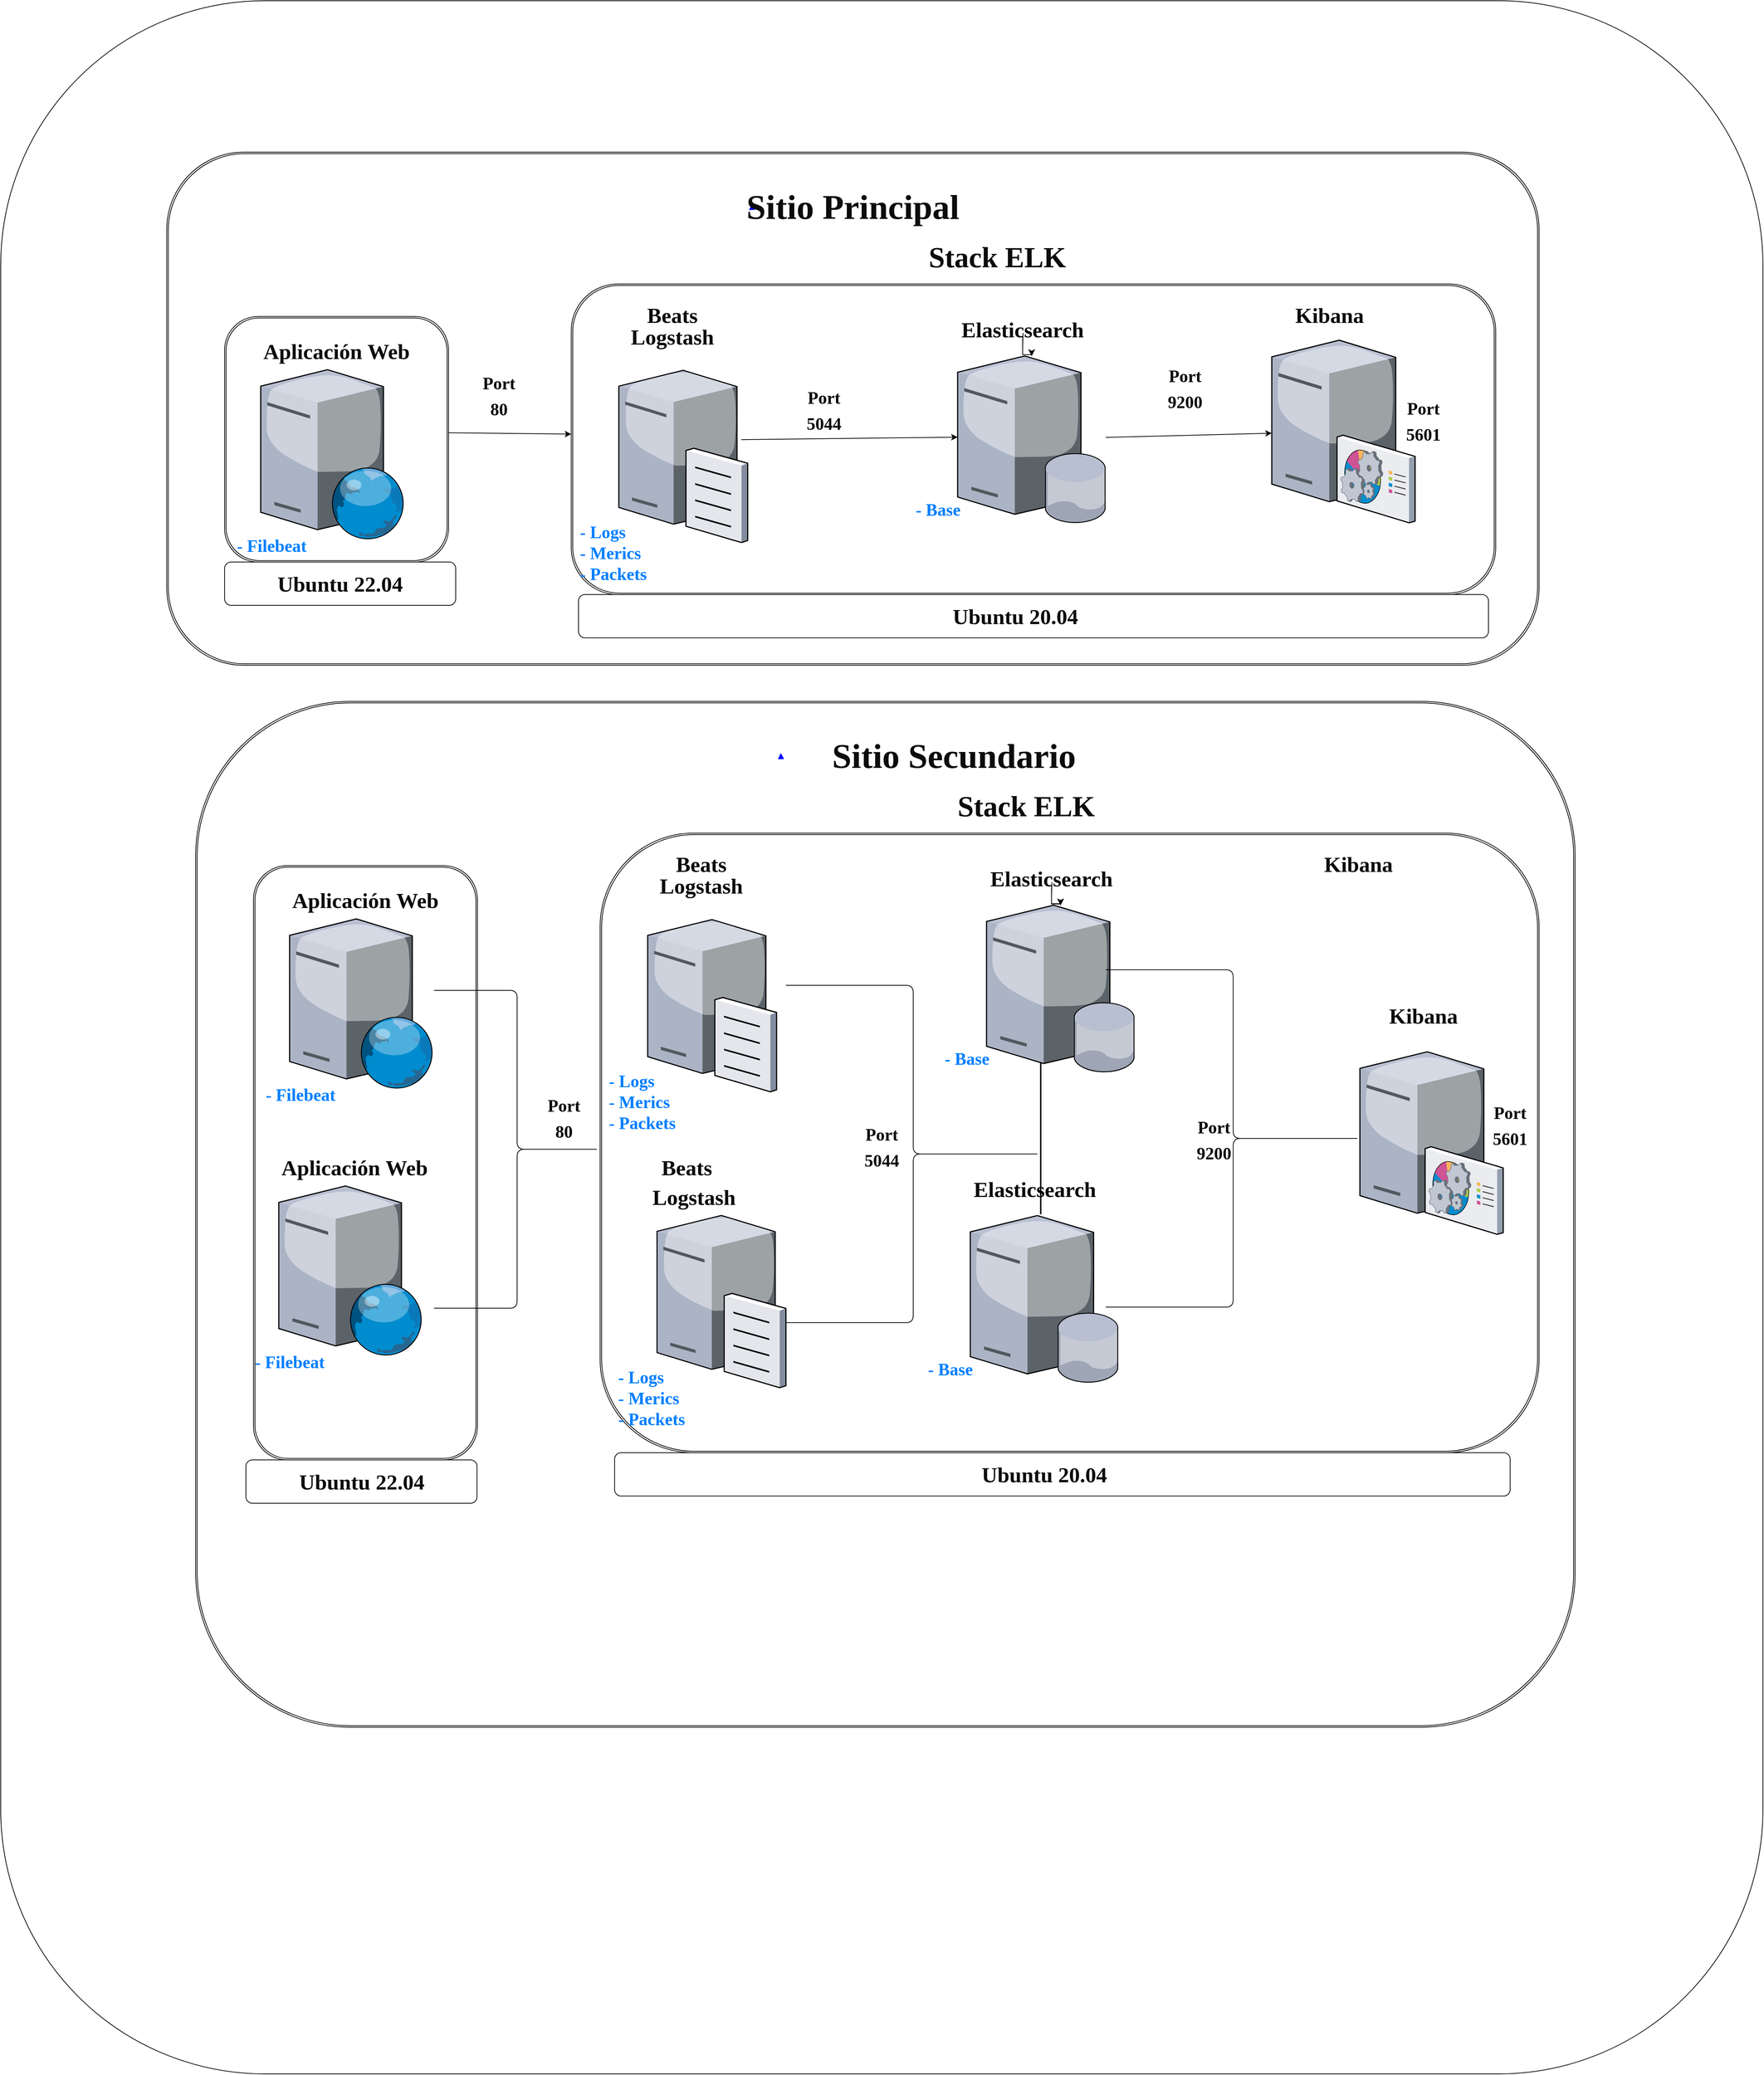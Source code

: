<mxfile version="20.8.5" type="github">
  <diagram name="Page-1" id="822b0af5-4adb-64df-f703-e8dfc1f81529">
    <mxGraphModel dx="5880" dy="2547" grid="1" gridSize="10" guides="1" tooltips="1" connect="1" arrows="1" fold="1" page="1" pageScale="1" pageWidth="1100" pageHeight="850" background="none" math="0" shadow="0">
      <root>
        <mxCell id="0" />
        <mxCell id="1" parent="0" />
        <mxCell id="a6yZp-BWBQQfalIG9g2c-81" value="" style="rounded=1;whiteSpace=wrap;html=1;" vertex="1" parent="1">
          <mxGeometry x="-430" y="100" width="2440" height="2870" as="geometry" />
        </mxCell>
        <mxCell id="I3DkCNayP3qVsuITPL4q-41" value="" style="shape=ext;double=1;rounded=1;whiteSpace=wrap;html=1;fontSize=30;fontColor=#0d0c0c;" parent="1" vertex="1">
          <mxGeometry x="-200" y="309.66" width="1900" height="710.34" as="geometry" />
        </mxCell>
        <mxCell id="I3DkCNayP3qVsuITPL4q-17" value="" style="shape=ext;double=1;rounded=1;whiteSpace=wrap;html=1;fontSize=30;fontColor=#0d0c0c;" parent="1" vertex="1">
          <mxGeometry x="830" y="510" width="310" height="340" as="geometry" />
        </mxCell>
        <mxCell id="I3DkCNayP3qVsuITPL4q-9" value="" style="shape=ext;double=1;rounded=1;whiteSpace=wrap;html=1;fontSize=30;fontColor=#0d0c0c;" parent="1" vertex="1">
          <mxGeometry x="360" y="492.08" width="1280" height="430" as="geometry" />
        </mxCell>
        <mxCell id="7d933b09d9755ecc-23" style="rounded=0;html=1;labelBackgroundColor=none;startArrow=none;startFill=0;endArrow=block;endFill=1;strokeColor=#0000FF;strokeWidth=1;fontFamily=Verdana;fontSize=12" parent="1" edge="1">
          <mxGeometry relative="1" as="geometry">
            <mxPoint x="610.459" y="389.539" as="sourcePoint" />
            <mxPoint x="610" y="381" as="targetPoint" />
          </mxGeometry>
        </mxCell>
        <mxCell id="I3DkCNayP3qVsuITPL4q-10" value="" style="verticalLabelPosition=bottom;aspect=fixed;html=1;verticalAlign=top;strokeColor=none;shape=mxgraph.citrix.file_server;rounded=0;shadow=0;comic=0;fontFamily=Verdana;" parent="1" vertex="1">
          <mxGeometry x="425.82" y="606" width="178.35" height="243.66" as="geometry" />
        </mxCell>
        <mxCell id="I3DkCNayP3qVsuITPL4q-22" value="" style="edgeStyle=orthogonalEdgeStyle;rounded=0;orthogonalLoop=1;jettySize=auto;html=1;fontSize=24;fontColor=#007FFF;endArrow=none;" parent="1" target="I3DkCNayP3qVsuITPL4q-21" edge="1">
          <mxGeometry relative="1" as="geometry">
            <mxPoint x="985" y="580" as="sourcePoint" />
            <mxPoint x="985" y="510" as="targetPoint" />
          </mxGeometry>
        </mxCell>
        <mxCell id="I3DkCNayP3qVsuITPL4q-85" value="" style="edgeStyle=orthogonalEdgeStyle;rounded=0;orthogonalLoop=1;jettySize=auto;html=1;fontSize=48;fontColor=#007FFF;" parent="1" source="I3DkCNayP3qVsuITPL4q-21" target="I3DkCNayP3qVsuITPL4q-29" edge="1">
          <mxGeometry relative="1" as="geometry" />
        </mxCell>
        <mxCell id="I3DkCNayP3qVsuITPL4q-86" value="" style="edgeStyle=orthogonalEdgeStyle;rounded=0;orthogonalLoop=1;jettySize=auto;html=1;fontSize=48;fontColor=#007FFF;" parent="1" source="I3DkCNayP3qVsuITPL4q-21" target="I3DkCNayP3qVsuITPL4q-29" edge="1">
          <mxGeometry relative="1" as="geometry" />
        </mxCell>
        <mxCell id="I3DkCNayP3qVsuITPL4q-87" value="" style="edgeStyle=orthogonalEdgeStyle;rounded=0;orthogonalLoop=1;jettySize=auto;html=1;fontSize=48;fontColor=#007FFF;" parent="1" source="I3DkCNayP3qVsuITPL4q-21" target="I3DkCNayP3qVsuITPL4q-29" edge="1">
          <mxGeometry relative="1" as="geometry" />
        </mxCell>
        <mxCell id="a6yZp-BWBQQfalIG9g2c-7" value="" style="edgeStyle=orthogonalEdgeStyle;rounded=0;orthogonalLoop=1;jettySize=auto;html=1;" edge="1" parent="1" source="I3DkCNayP3qVsuITPL4q-21" target="I3DkCNayP3qVsuITPL4q-29">
          <mxGeometry relative="1" as="geometry" />
        </mxCell>
        <mxCell id="I3DkCNayP3qVsuITPL4q-21" value="&lt;b style=&quot;border-color: var(--border-color); color: rgb(13, 12, 12); font-family: Verdana; font-size: 30px;&quot;&gt;Elasticsearch&lt;/b&gt;" style="text;strokeColor=none;align=center;fillColor=none;html=1;verticalAlign=middle;whiteSpace=wrap;rounded=0;fontSize=24;fontColor=#007FFF;" parent="1" vertex="1">
          <mxGeometry x="955" y="540" width="60" height="30" as="geometry" />
        </mxCell>
        <mxCell id="I3DkCNayP3qVsuITPL4q-23" value="&lt;font face=&quot;Verdana&quot; color=&quot;#0d0c0c&quot;&gt;&lt;span style=&quot;font-size: 30px;&quot;&gt;&lt;b&gt;Logstash&lt;/b&gt;&lt;/span&gt;&lt;/font&gt;" style="text;strokeColor=none;align=center;fillColor=none;html=1;verticalAlign=middle;whiteSpace=wrap;rounded=0;fontSize=24;fontColor=#007FFF;" parent="1" vertex="1">
          <mxGeometry x="470" y="550" width="60" height="30" as="geometry" />
        </mxCell>
        <mxCell id="I3DkCNayP3qVsuITPL4q-24" value="&lt;font face=&quot;Verdana&quot; color=&quot;#0d0c0c&quot;&gt;&lt;span style=&quot;font-size: 30px;&quot;&gt;&lt;b&gt;Beats&lt;/b&gt;&lt;/span&gt;&lt;/font&gt;" style="text;strokeColor=none;align=center;fillColor=none;html=1;verticalAlign=middle;whiteSpace=wrap;rounded=0;fontSize=24;fontColor=#007FFF;" parent="1" vertex="1">
          <mxGeometry x="470" y="520" width="60" height="30" as="geometry" />
        </mxCell>
        <mxCell id="I3DkCNayP3qVsuITPL4q-27" value="&lt;b style=&quot;border-color: var(--border-color); color: rgb(0, 0, 0); font-family: Verdana;&quot;&gt;&lt;font style=&quot;border-color: var(--border-color);&quot; color=&quot;#007fff&quot;&gt;- Logs&lt;br style=&quot;border-color: var(--border-color);&quot;&gt;- Merics&lt;br style=&quot;border-color: var(--border-color);&quot;&gt;&lt;div style=&quot;border-color: var(--border-color);&quot;&gt;&lt;b style=&quot;border-color: var(--border-color); background-color: initial;&quot;&gt;- Packets&lt;/b&gt;&lt;/div&gt;&lt;/font&gt;&lt;/b&gt;" style="text;strokeColor=none;align=left;fillColor=none;html=1;verticalAlign=middle;whiteSpace=wrap;rounded=0;fontSize=24;fontColor=#007FFF;" parent="1" vertex="1">
          <mxGeometry x="370" y="849.66" width="180" height="30" as="geometry" />
        </mxCell>
        <mxCell id="I3DkCNayP3qVsuITPL4q-28" value="&lt;b style=&quot;border-color: var(--border-color); color: rgb(0, 0, 0); font-family: Verdana;&quot;&gt;&lt;font style=&quot;border-color: var(--border-color);&quot; color=&quot;#007fff&quot;&gt;- Base&lt;br&gt;&lt;/font&gt;&lt;/b&gt;" style="text;strokeColor=none;align=left;fillColor=none;html=1;verticalAlign=middle;whiteSpace=wrap;rounded=0;fontSize=24;fontColor=#007FFF;" parent="1" vertex="1">
          <mxGeometry x="835" y="790" width="180" height="30" as="geometry" />
        </mxCell>
        <mxCell id="I3DkCNayP3qVsuITPL4q-29" value="" style="verticalLabelPosition=bottom;sketch=0;aspect=fixed;html=1;verticalAlign=top;strokeColor=none;align=center;outlineConnect=0;shape=mxgraph.citrix.database_server;fontSize=24;fontColor=#007FFF;" parent="1" vertex="1">
          <mxGeometry x="895" y="591.76" width="205.01" height="230.64" as="geometry" />
        </mxCell>
        <mxCell id="I3DkCNayP3qVsuITPL4q-31" value="" style="verticalLabelPosition=bottom;sketch=0;aspect=fixed;html=1;verticalAlign=top;strokeColor=none;align=center;outlineConnect=0;shape=mxgraph.citrix.command_center;fontSize=24;fontColor=#007FFF;" parent="1" vertex="1">
          <mxGeometry x="1330" y="570" width="198.5" height="252.4" as="geometry" />
        </mxCell>
        <mxCell id="I3DkCNayP3qVsuITPL4q-32" value="&lt;font face=&quot;Verdana&quot; color=&quot;#0d0c0c&quot;&gt;&lt;span style=&quot;font-size: 30px;&quot;&gt;&lt;b&gt;Kibana&lt;/b&gt;&lt;/span&gt;&lt;/font&gt;" style="text;strokeColor=none;align=center;fillColor=none;html=1;verticalAlign=middle;whiteSpace=wrap;rounded=0;fontSize=24;fontColor=#007FFF;" parent="1" vertex="1">
          <mxGeometry x="1380" y="520" width="60" height="30" as="geometry" />
        </mxCell>
        <mxCell id="I3DkCNayP3qVsuITPL4q-36" value="" style="shape=ext;double=1;rounded=1;whiteSpace=wrap;html=1;fontSize=30;fontColor=#0d0c0c;" parent="1" vertex="1">
          <mxGeometry x="-120" y="537.08" width="310" height="340" as="geometry" />
        </mxCell>
        <mxCell id="I3DkCNayP3qVsuITPL4q-37" value="" style="verticalLabelPosition=bottom;sketch=0;aspect=fixed;html=1;verticalAlign=top;strokeColor=none;align=center;outlineConnect=0;shape=mxgraph.citrix.web_server;fontSize=24;fontColor=#007FFF;" parent="1" vertex="1">
          <mxGeometry x="-70" y="610.77" width="199" height="234.12" as="geometry" />
        </mxCell>
        <mxCell id="I3DkCNayP3qVsuITPL4q-40" value="&lt;font face=&quot;Verdana&quot; color=&quot;#0d0c0c&quot;&gt;&lt;span style=&quot;font-size: 30px;&quot;&gt;&lt;b&gt;Aplicación&lt;/b&gt;&lt;/span&gt;&lt;b style=&quot;font-size: 30px;&quot;&gt;&amp;nbsp;Web&lt;/b&gt;&lt;/font&gt;" style="text;strokeColor=none;align=center;fillColor=none;html=1;verticalAlign=middle;whiteSpace=wrap;rounded=0;fontSize=24;fontColor=#007FFF;" parent="1" vertex="1">
          <mxGeometry x="5" y="570" width="60" height="30" as="geometry" />
        </mxCell>
        <mxCell id="I3DkCNayP3qVsuITPL4q-42" value="&lt;font size=&quot;1&quot; face=&quot;Verdana&quot; color=&quot;#0d0c0c&quot;&gt;&lt;b style=&quot;font-size: 48px;&quot;&gt;Sitio Principal&lt;/b&gt;&lt;/font&gt;" style="text;strokeColor=none;align=center;fillColor=none;html=1;verticalAlign=middle;whiteSpace=wrap;rounded=0;fontSize=24;fontColor=#007FFF;" parent="1" vertex="1">
          <mxGeometry x="540" y="370" width="420" height="30" as="geometry" />
        </mxCell>
        <mxCell id="I3DkCNayP3qVsuITPL4q-83" value="&lt;font size=&quot;1&quot; face=&quot;Verdana&quot; color=&quot;#0d0c0c&quot;&gt;&lt;b style=&quot;font-size: 40px;&quot;&gt;Stack ELK&lt;br&gt;&lt;/b&gt;&lt;/font&gt;" style="text;strokeColor=none;align=center;fillColor=none;html=1;verticalAlign=middle;whiteSpace=wrap;rounded=0;fontSize=24;fontColor=#007FFF;" parent="1" vertex="1">
          <mxGeometry x="740" y="440" width="420" height="30" as="geometry" />
        </mxCell>
        <mxCell id="I3DkCNayP3qVsuITPL4q-88" value="&lt;font face=&quot;Verdana&quot; color=&quot;#0d0c0c&quot;&gt;&lt;span style=&quot;font-size: 30px;&quot;&gt;&lt;b style=&quot;font-size: 24px;&quot;&gt;Port 9200&lt;/b&gt;&lt;/span&gt;&lt;/font&gt;" style="text;strokeColor=none;align=center;fillColor=none;html=1;verticalAlign=middle;whiteSpace=wrap;rounded=0;fontSize=24;fontColor=#007FFF;" parent="1" vertex="1">
          <mxGeometry x="1180" y="620" width="60" height="30" as="geometry" />
        </mxCell>
        <mxCell id="a6yZp-BWBQQfalIG9g2c-3" value="" style="endArrow=classic;html=1;rounded=0;" edge="1" parent="1" source="I3DkCNayP3qVsuITPL4q-29" target="I3DkCNayP3qVsuITPL4q-31">
          <mxGeometry width="50" height="50" relative="1" as="geometry">
            <mxPoint x="1120" y="700" as="sourcePoint" />
            <mxPoint x="1120" y="630" as="targetPoint" />
          </mxGeometry>
        </mxCell>
        <mxCell id="a6yZp-BWBQQfalIG9g2c-5" value="" style="endArrow=classic;html=1;rounded=0;exitX=0.95;exitY=0.417;exitDx=0;exitDy=0;exitPerimeter=0;" edge="1" parent="1" source="I3DkCNayP3qVsuITPL4q-10">
          <mxGeometry width="50" height="50" relative="1" as="geometry">
            <mxPoint x="665.01" y="709.977" as="sourcePoint" />
            <mxPoint x="895" y="704.181" as="targetPoint" />
          </mxGeometry>
        </mxCell>
        <mxCell id="a6yZp-BWBQQfalIG9g2c-6" value="" style="endArrow=classic;html=1;rounded=0;" edge="1" parent="1" target="I3DkCNayP3qVsuITPL4q-9">
          <mxGeometry width="50" height="50" relative="1" as="geometry">
            <mxPoint x="190.0" y="698.1" as="sourcePoint" />
            <mxPoint x="480.83" y="680.001" as="targetPoint" />
          </mxGeometry>
        </mxCell>
        <mxCell id="a6yZp-BWBQQfalIG9g2c-9" value="&lt;b style=&quot;border-color: var(--border-color); color: rgb(0, 0, 0); font-family: Verdana;&quot;&gt;&lt;font style=&quot;border-color: var(--border-color);&quot; color=&quot;#007fff&quot;&gt;- Filebeat&lt;br&gt;&lt;/font&gt;&lt;/b&gt;" style="text;strokeColor=none;align=left;fillColor=none;html=1;verticalAlign=middle;whiteSpace=wrap;rounded=0;fontSize=24;fontColor=#007FFF;" vertex="1" parent="1">
          <mxGeometry x="-105" y="840" width="180" height="30" as="geometry" />
        </mxCell>
        <mxCell id="a6yZp-BWBQQfalIG9g2c-10" value="" style="shape=ext;double=1;rounded=1;whiteSpace=wrap;html=1;fontSize=30;fontColor=#0d0c0c;" vertex="1" parent="1">
          <mxGeometry x="-160" y="1070" width="1910" height="1420" as="geometry" />
        </mxCell>
        <mxCell id="a6yZp-BWBQQfalIG9g2c-11" value="" style="shape=ext;double=1;rounded=1;whiteSpace=wrap;html=1;fontSize=30;fontColor=#0d0c0c;" vertex="1" parent="1">
          <mxGeometry x="870" y="1270.34" width="310" height="340" as="geometry" />
        </mxCell>
        <mxCell id="a6yZp-BWBQQfalIG9g2c-12" value="" style="shape=ext;double=1;rounded=1;whiteSpace=wrap;html=1;fontSize=30;fontColor=#0d0c0c;" vertex="1" parent="1">
          <mxGeometry x="400" y="1252.42" width="1300" height="857.58" as="geometry" />
        </mxCell>
        <mxCell id="a6yZp-BWBQQfalIG9g2c-13" style="rounded=0;html=1;labelBackgroundColor=none;startArrow=none;startFill=0;endArrow=block;endFill=1;strokeColor=#0000FF;strokeWidth=1;fontFamily=Verdana;fontSize=12" edge="1" parent="1">
          <mxGeometry relative="1" as="geometry">
            <mxPoint x="650.459" y="1149.879" as="sourcePoint" />
            <mxPoint x="650" y="1141.34" as="targetPoint" />
          </mxGeometry>
        </mxCell>
        <mxCell id="a6yZp-BWBQQfalIG9g2c-14" value="" style="verticalLabelPosition=bottom;aspect=fixed;html=1;verticalAlign=top;strokeColor=none;shape=mxgraph.citrix.file_server;rounded=0;shadow=0;comic=0;fontFamily=Verdana;" vertex="1" parent="1">
          <mxGeometry x="465.82" y="1366.34" width="178.35" height="243.66" as="geometry" />
        </mxCell>
        <mxCell id="a6yZp-BWBQQfalIG9g2c-15" value="" style="edgeStyle=orthogonalEdgeStyle;rounded=0;orthogonalLoop=1;jettySize=auto;html=1;fontSize=24;fontColor=#007FFF;endArrow=none;" edge="1" parent="1" target="a6yZp-BWBQQfalIG9g2c-20">
          <mxGeometry relative="1" as="geometry">
            <mxPoint x="1025" y="1340.34" as="sourcePoint" />
            <mxPoint x="1025" y="1270.34" as="targetPoint" />
          </mxGeometry>
        </mxCell>
        <mxCell id="a6yZp-BWBQQfalIG9g2c-16" value="" style="edgeStyle=orthogonalEdgeStyle;rounded=0;orthogonalLoop=1;jettySize=auto;html=1;fontSize=48;fontColor=#007FFF;" edge="1" parent="1" source="a6yZp-BWBQQfalIG9g2c-20" target="a6yZp-BWBQQfalIG9g2c-25">
          <mxGeometry relative="1" as="geometry" />
        </mxCell>
        <mxCell id="a6yZp-BWBQQfalIG9g2c-17" value="" style="edgeStyle=orthogonalEdgeStyle;rounded=0;orthogonalLoop=1;jettySize=auto;html=1;fontSize=48;fontColor=#007FFF;" edge="1" parent="1" source="a6yZp-BWBQQfalIG9g2c-20" target="a6yZp-BWBQQfalIG9g2c-25">
          <mxGeometry relative="1" as="geometry" />
        </mxCell>
        <mxCell id="a6yZp-BWBQQfalIG9g2c-18" value="" style="edgeStyle=orthogonalEdgeStyle;rounded=0;orthogonalLoop=1;jettySize=auto;html=1;fontSize=48;fontColor=#007FFF;" edge="1" parent="1" source="a6yZp-BWBQQfalIG9g2c-20" target="a6yZp-BWBQQfalIG9g2c-25">
          <mxGeometry relative="1" as="geometry" />
        </mxCell>
        <mxCell id="a6yZp-BWBQQfalIG9g2c-19" value="" style="edgeStyle=orthogonalEdgeStyle;rounded=0;orthogonalLoop=1;jettySize=auto;html=1;" edge="1" parent="1" source="a6yZp-BWBQQfalIG9g2c-20" target="a6yZp-BWBQQfalIG9g2c-25">
          <mxGeometry relative="1" as="geometry" />
        </mxCell>
        <mxCell id="a6yZp-BWBQQfalIG9g2c-20" value="&lt;b style=&quot;border-color: var(--border-color); color: rgb(13, 12, 12); font-family: Verdana; font-size: 30px;&quot;&gt;Elasticsearch&lt;/b&gt;" style="text;strokeColor=none;align=center;fillColor=none;html=1;verticalAlign=middle;whiteSpace=wrap;rounded=0;fontSize=24;fontColor=#007FFF;" vertex="1" parent="1">
          <mxGeometry x="995" y="1300.34" width="60" height="30" as="geometry" />
        </mxCell>
        <mxCell id="a6yZp-BWBQQfalIG9g2c-21" value="&lt;font face=&quot;Verdana&quot; color=&quot;#0d0c0c&quot;&gt;&lt;span style=&quot;font-size: 30px;&quot;&gt;&lt;b&gt;Logstash&lt;/b&gt;&lt;/span&gt;&lt;/font&gt;" style="text;strokeColor=none;align=center;fillColor=none;html=1;verticalAlign=middle;whiteSpace=wrap;rounded=0;fontSize=24;fontColor=#007FFF;" vertex="1" parent="1">
          <mxGeometry x="510" y="1310.34" width="60" height="30" as="geometry" />
        </mxCell>
        <mxCell id="a6yZp-BWBQQfalIG9g2c-22" value="&lt;font face=&quot;Verdana&quot; color=&quot;#0d0c0c&quot;&gt;&lt;span style=&quot;font-size: 30px;&quot;&gt;&lt;b&gt;Beats&lt;/b&gt;&lt;/span&gt;&lt;/font&gt;" style="text;strokeColor=none;align=center;fillColor=none;html=1;verticalAlign=middle;whiteSpace=wrap;rounded=0;fontSize=24;fontColor=#007FFF;" vertex="1" parent="1">
          <mxGeometry x="510" y="1280.34" width="60" height="30" as="geometry" />
        </mxCell>
        <mxCell id="a6yZp-BWBQQfalIG9g2c-23" value="&lt;b style=&quot;border-color: var(--border-color); color: rgb(0, 0, 0); font-family: Verdana;&quot;&gt;&lt;font style=&quot;border-color: var(--border-color);&quot; color=&quot;#007fff&quot;&gt;- Logs&lt;br style=&quot;border-color: var(--border-color);&quot;&gt;- Merics&lt;br style=&quot;border-color: var(--border-color);&quot;&gt;&lt;div style=&quot;border-color: var(--border-color);&quot;&gt;&lt;b style=&quot;border-color: var(--border-color); background-color: initial;&quot;&gt;- Packets&lt;/b&gt;&lt;/div&gt;&lt;/font&gt;&lt;/b&gt;" style="text;strokeColor=none;align=left;fillColor=none;html=1;verticalAlign=middle;whiteSpace=wrap;rounded=0;fontSize=24;fontColor=#007FFF;" vertex="1" parent="1">
          <mxGeometry x="410" y="1610" width="180" height="30" as="geometry" />
        </mxCell>
        <mxCell id="a6yZp-BWBQQfalIG9g2c-24" value="&lt;b style=&quot;border-color: var(--border-color); color: rgb(0, 0, 0); font-family: Verdana;&quot;&gt;&lt;font style=&quot;border-color: var(--border-color);&quot; color=&quot;#007fff&quot;&gt;- Base&lt;br&gt;&lt;/font&gt;&lt;/b&gt;" style="text;strokeColor=none;align=left;fillColor=none;html=1;verticalAlign=middle;whiteSpace=wrap;rounded=0;fontSize=24;fontColor=#007FFF;" vertex="1" parent="1">
          <mxGeometry x="875" y="1550.34" width="180" height="30" as="geometry" />
        </mxCell>
        <mxCell id="a6yZp-BWBQQfalIG9g2c-25" value="" style="verticalLabelPosition=bottom;sketch=0;aspect=fixed;html=1;verticalAlign=top;strokeColor=none;align=center;outlineConnect=0;shape=mxgraph.citrix.database_server;fontSize=24;fontColor=#007FFF;" vertex="1" parent="1">
          <mxGeometry x="935" y="1352.1" width="205.01" height="230.64" as="geometry" />
        </mxCell>
        <mxCell id="a6yZp-BWBQQfalIG9g2c-27" value="&lt;font face=&quot;Verdana&quot; color=&quot;#0d0c0c&quot;&gt;&lt;span style=&quot;font-size: 30px;&quot;&gt;&lt;b&gt;Kibana&lt;/b&gt;&lt;/span&gt;&lt;/font&gt;" style="text;strokeColor=none;align=center;fillColor=none;html=1;verticalAlign=middle;whiteSpace=wrap;rounded=0;fontSize=24;fontColor=#007FFF;" vertex="1" parent="1">
          <mxGeometry x="1420" y="1280.34" width="60" height="30" as="geometry" />
        </mxCell>
        <mxCell id="a6yZp-BWBQQfalIG9g2c-28" value="" style="shape=ext;double=1;rounded=1;whiteSpace=wrap;html=1;fontSize=30;fontColor=#0d0c0c;" vertex="1" parent="1">
          <mxGeometry x="-80" y="1297.42" width="310" height="822.58" as="geometry" />
        </mxCell>
        <mxCell id="a6yZp-BWBQQfalIG9g2c-29" value="" style="verticalLabelPosition=bottom;sketch=0;aspect=fixed;html=1;verticalAlign=top;strokeColor=none;align=center;outlineConnect=0;shape=mxgraph.citrix.web_server;fontSize=24;fontColor=#007FFF;" vertex="1" parent="1">
          <mxGeometry x="-30" y="1371.11" width="199" height="234.12" as="geometry" />
        </mxCell>
        <mxCell id="a6yZp-BWBQQfalIG9g2c-30" value="&lt;font face=&quot;Verdana&quot; color=&quot;#0d0c0c&quot;&gt;&lt;span style=&quot;font-size: 30px;&quot;&gt;&lt;b&gt;Aplicación&lt;/b&gt;&lt;/span&gt;&lt;b style=&quot;font-size: 30px;&quot;&gt;&amp;nbsp;Web&lt;/b&gt;&lt;/font&gt;" style="text;strokeColor=none;align=center;fillColor=none;html=1;verticalAlign=middle;whiteSpace=wrap;rounded=0;fontSize=24;fontColor=#007FFF;" vertex="1" parent="1">
          <mxGeometry x="45" y="1330.34" width="60" height="30" as="geometry" />
        </mxCell>
        <mxCell id="a6yZp-BWBQQfalIG9g2c-31" value="&lt;font size=&quot;1&quot; face=&quot;Verdana&quot; color=&quot;#0d0c0c&quot;&gt;&lt;b style=&quot;font-size: 48px;&quot;&gt;Sitio Secundario&lt;/b&gt;&lt;/font&gt;" style="text;strokeColor=none;align=center;fillColor=none;html=1;verticalAlign=middle;whiteSpace=wrap;rounded=0;fontSize=24;fontColor=#007FFF;" vertex="1" parent="1">
          <mxGeometry x="580" y="1130.34" width="620" height="30" as="geometry" />
        </mxCell>
        <mxCell id="a6yZp-BWBQQfalIG9g2c-32" value="&lt;font size=&quot;1&quot; face=&quot;Verdana&quot; color=&quot;#0d0c0c&quot;&gt;&lt;b style=&quot;font-size: 40px;&quot;&gt;Stack ELK&lt;br&gt;&lt;/b&gt;&lt;/font&gt;" style="text;strokeColor=none;align=center;fillColor=none;html=1;verticalAlign=middle;whiteSpace=wrap;rounded=0;fontSize=24;fontColor=#007FFF;" vertex="1" parent="1">
          <mxGeometry x="780" y="1200.34" width="420" height="30" as="geometry" />
        </mxCell>
        <mxCell id="a6yZp-BWBQQfalIG9g2c-37" value="&lt;b style=&quot;border-color: var(--border-color); color: rgb(0, 0, 0); font-family: Verdana;&quot;&gt;&lt;font style=&quot;border-color: var(--border-color);&quot; color=&quot;#007fff&quot;&gt;- Filebeat&lt;br&gt;&lt;/font&gt;&lt;/b&gt;" style="text;strokeColor=none;align=left;fillColor=none;html=1;verticalAlign=middle;whiteSpace=wrap;rounded=0;fontSize=24;fontColor=#007FFF;" vertex="1" parent="1">
          <mxGeometry x="-65" y="1600.34" width="180" height="30" as="geometry" />
        </mxCell>
        <mxCell id="a6yZp-BWBQQfalIG9g2c-38" value="" style="verticalLabelPosition=bottom;sketch=0;aspect=fixed;html=1;verticalAlign=top;strokeColor=none;align=center;outlineConnect=0;shape=mxgraph.citrix.web_server;fontSize=24;fontColor=#007FFF;" vertex="1" parent="1">
          <mxGeometry x="-45" y="1740.77" width="199" height="234.12" as="geometry" />
        </mxCell>
        <mxCell id="a6yZp-BWBQQfalIG9g2c-39" value="&lt;font face=&quot;Verdana&quot; color=&quot;#0d0c0c&quot;&gt;&lt;span style=&quot;font-size: 30px;&quot;&gt;&lt;b&gt;Aplicación&lt;/b&gt;&lt;/span&gt;&lt;b style=&quot;font-size: 30px;&quot;&gt;&amp;nbsp;Web&lt;/b&gt;&lt;/font&gt;" style="text;strokeColor=none;align=center;fillColor=none;html=1;verticalAlign=middle;whiteSpace=wrap;rounded=0;fontSize=24;fontColor=#007FFF;" vertex="1" parent="1">
          <mxGeometry x="30" y="1700.0" width="60" height="30" as="geometry" />
        </mxCell>
        <mxCell id="a6yZp-BWBQQfalIG9g2c-40" value="&lt;b style=&quot;border-color: var(--border-color); color: rgb(0, 0, 0); font-family: Verdana;&quot;&gt;&lt;font style=&quot;border-color: var(--border-color);&quot; color=&quot;#007fff&quot;&gt;- Filebeat&lt;br&gt;&lt;/font&gt;&lt;/b&gt;" style="text;strokeColor=none;align=left;fillColor=none;html=1;verticalAlign=middle;whiteSpace=wrap;rounded=0;fontSize=24;fontColor=#007FFF;" vertex="1" parent="1">
          <mxGeometry x="-80" y="1970.0" width="180" height="30" as="geometry" />
        </mxCell>
        <mxCell id="a6yZp-BWBQQfalIG9g2c-44" value="" style="verticalLabelPosition=bottom;aspect=fixed;html=1;verticalAlign=top;strokeColor=none;shape=mxgraph.citrix.file_server;rounded=0;shadow=0;comic=0;fontFamily=Verdana;" vertex="1" parent="1">
          <mxGeometry x="478.73" y="1776.0" width="178.35" height="243.66" as="geometry" />
        </mxCell>
        <mxCell id="a6yZp-BWBQQfalIG9g2c-45" value="&lt;font face=&quot;Verdana&quot; color=&quot;#0d0c0c&quot;&gt;&lt;span style=&quot;font-size: 30px;&quot;&gt;&lt;b&gt;Beats&lt;/b&gt;&lt;/span&gt;&lt;/font&gt;" style="text;strokeColor=none;align=center;fillColor=none;html=1;verticalAlign=middle;whiteSpace=wrap;rounded=0;fontSize=24;fontColor=#007FFF;" vertex="1" parent="1">
          <mxGeometry x="490" y="1700.0" width="60" height="30" as="geometry" />
        </mxCell>
        <mxCell id="a6yZp-BWBQQfalIG9g2c-46" value="&lt;b style=&quot;border-color: var(--border-color); color: rgb(0, 0, 0); font-family: Verdana;&quot;&gt;&lt;font style=&quot;border-color: var(--border-color);&quot; color=&quot;#007fff&quot;&gt;- Logs&lt;br style=&quot;border-color: var(--border-color);&quot;&gt;- Merics&lt;br style=&quot;border-color: var(--border-color);&quot;&gt;&lt;div style=&quot;border-color: var(--border-color);&quot;&gt;&lt;b style=&quot;border-color: var(--border-color); background-color: initial;&quot;&gt;- Packets&lt;/b&gt;&lt;/div&gt;&lt;/font&gt;&lt;/b&gt;" style="text;strokeColor=none;align=left;fillColor=none;html=1;verticalAlign=middle;whiteSpace=wrap;rounded=0;fontSize=24;fontColor=#007FFF;" vertex="1" parent="1">
          <mxGeometry x="422.91" y="2019.66" width="180" height="30" as="geometry" />
        </mxCell>
        <mxCell id="a6yZp-BWBQQfalIG9g2c-47" value="&lt;font face=&quot;Verdana&quot; color=&quot;#0d0c0c&quot;&gt;&lt;span style=&quot;font-size: 30px;&quot;&gt;&lt;b&gt;Logstash&lt;/b&gt;&lt;/span&gt;&lt;/font&gt;" style="text;strokeColor=none;align=center;fillColor=none;html=1;verticalAlign=middle;whiteSpace=wrap;rounded=0;fontSize=24;fontColor=#007FFF;" vertex="1" parent="1">
          <mxGeometry x="500" y="1740.77" width="60" height="30" as="geometry" />
        </mxCell>
        <mxCell id="a6yZp-BWBQQfalIG9g2c-48" value="&lt;b style=&quot;border-color: var(--border-color); color: rgb(13, 12, 12); font-family: Verdana; font-size: 30px;&quot;&gt;Elasticsearch&lt;/b&gt;" style="text;strokeColor=none;align=center;fillColor=none;html=1;verticalAlign=middle;whiteSpace=wrap;rounded=0;fontSize=24;fontColor=#007FFF;" vertex="1" parent="1">
          <mxGeometry x="972.49" y="1730.0" width="60" height="30" as="geometry" />
        </mxCell>
        <mxCell id="a6yZp-BWBQQfalIG9g2c-49" value="&lt;b style=&quot;border-color: var(--border-color); color: rgb(0, 0, 0); font-family: Verdana;&quot;&gt;&lt;font style=&quot;border-color: var(--border-color);&quot; color=&quot;#007fff&quot;&gt;- Base&lt;br&gt;&lt;/font&gt;&lt;/b&gt;" style="text;strokeColor=none;align=left;fillColor=none;html=1;verticalAlign=middle;whiteSpace=wrap;rounded=0;fontSize=24;fontColor=#007FFF;" vertex="1" parent="1">
          <mxGeometry x="852.49" y="1980.0" width="180" height="30" as="geometry" />
        </mxCell>
        <mxCell id="a6yZp-BWBQQfalIG9g2c-50" value="" style="verticalLabelPosition=bottom;sketch=0;aspect=fixed;html=1;verticalAlign=top;strokeColor=none;align=center;outlineConnect=0;shape=mxgraph.citrix.database_server;fontSize=24;fontColor=#007FFF;" vertex="1" parent="1">
          <mxGeometry x="912.49" y="1781.76" width="205.01" height="230.64" as="geometry" />
        </mxCell>
        <mxCell id="a6yZp-BWBQQfalIG9g2c-51" value="" style="verticalLabelPosition=bottom;sketch=0;aspect=fixed;html=1;verticalAlign=top;strokeColor=none;align=center;outlineConnect=0;shape=mxgraph.citrix.command_center;fontSize=24;fontColor=#007FFF;" vertex="1" parent="1">
          <mxGeometry x="1452" y="1555.01" width="198.5" height="252.4" as="geometry" />
        </mxCell>
        <mxCell id="a6yZp-BWBQQfalIG9g2c-52" value="&lt;font face=&quot;Verdana&quot; color=&quot;#0d0c0c&quot;&gt;&lt;span style=&quot;font-size: 30px;&quot;&gt;&lt;b&gt;Kibana&lt;/b&gt;&lt;/span&gt;&lt;/font&gt;" style="text;strokeColor=none;align=center;fillColor=none;html=1;verticalAlign=middle;whiteSpace=wrap;rounded=0;fontSize=24;fontColor=#007FFF;" vertex="1" parent="1">
          <mxGeometry x="1510" y="1490.0" width="60" height="30" as="geometry" />
        </mxCell>
        <mxCell id="a6yZp-BWBQQfalIG9g2c-55" value="" style="shape=curlyBracket;whiteSpace=wrap;html=1;rounded=1;flipH=1;labelPosition=right;verticalLabelPosition=middle;align=left;verticalAlign=middle;" vertex="1" parent="1">
          <mxGeometry x="657" y="1463" width="353" height="467" as="geometry" />
        </mxCell>
        <mxCell id="a6yZp-BWBQQfalIG9g2c-57" value="" style="line;strokeWidth=2;direction=south;html=1;" vertex="1" parent="1">
          <mxGeometry x="1005" y="1570" width="10" height="210" as="geometry" />
        </mxCell>
        <mxCell id="a6yZp-BWBQQfalIG9g2c-58" value="" style="shape=curlyBracket;whiteSpace=wrap;html=1;rounded=1;flipH=1;labelPosition=right;verticalLabelPosition=middle;align=left;verticalAlign=middle;" vertex="1" parent="1">
          <mxGeometry x="1100" y="1441.5" width="353" height="467" as="geometry" />
        </mxCell>
        <mxCell id="a6yZp-BWBQQfalIG9g2c-60" value="" style="shape=curlyBracket;whiteSpace=wrap;html=1;rounded=1;flipH=1;labelPosition=right;verticalLabelPosition=middle;align=left;verticalAlign=middle;" vertex="1" parent="1">
          <mxGeometry x="170" y="1470" width="230" height="440" as="geometry" />
        </mxCell>
        <mxCell id="a6yZp-BWBQQfalIG9g2c-62" value="" style="rounded=1;whiteSpace=wrap;html=1;" vertex="1" parent="1">
          <mxGeometry x="370" y="922" width="1260" height="60" as="geometry" />
        </mxCell>
        <mxCell id="a6yZp-BWBQQfalIG9g2c-63" value="&lt;font face=&quot;Verdana&quot; color=&quot;#0d0c0c&quot;&gt;&lt;span style=&quot;font-size: 30px;&quot;&gt;&lt;b&gt;Ubuntu 20.04&lt;/b&gt;&lt;/span&gt;&lt;/font&gt;" style="text;strokeColor=none;align=center;fillColor=none;html=1;verticalAlign=middle;whiteSpace=wrap;rounded=0;fontSize=24;fontColor=#007FFF;" vertex="1" parent="1">
          <mxGeometry x="770" y="937" width="410" height="30" as="geometry" />
        </mxCell>
        <mxCell id="a6yZp-BWBQQfalIG9g2c-64" value="" style="rounded=1;whiteSpace=wrap;html=1;" vertex="1" parent="1">
          <mxGeometry x="420" y="2110" width="1240" height="60" as="geometry" />
        </mxCell>
        <mxCell id="a6yZp-BWBQQfalIG9g2c-65" value="&lt;font face=&quot;Verdana&quot; color=&quot;#0d0c0c&quot;&gt;&lt;span style=&quot;font-size: 30px;&quot;&gt;&lt;b&gt;Ubuntu 20.04&lt;/b&gt;&lt;/span&gt;&lt;/font&gt;" style="text;strokeColor=none;align=center;fillColor=none;html=1;verticalAlign=middle;whiteSpace=wrap;rounded=0;fontSize=24;fontColor=#007FFF;" vertex="1" parent="1">
          <mxGeometry x="810" y="2125" width="410" height="30" as="geometry" />
        </mxCell>
        <mxCell id="a6yZp-BWBQQfalIG9g2c-67" value="" style="rounded=1;whiteSpace=wrap;html=1;" vertex="1" parent="1">
          <mxGeometry x="-120" y="877" width="320" height="60" as="geometry" />
        </mxCell>
        <mxCell id="a6yZp-BWBQQfalIG9g2c-68" value="&lt;font face=&quot;Verdana&quot; color=&quot;#0d0c0c&quot;&gt;&lt;span style=&quot;font-size: 30px;&quot;&gt;&lt;b&gt;Ubuntu 22.04&lt;/b&gt;&lt;/span&gt;&lt;/font&gt;" style="text;strokeColor=none;align=center;fillColor=none;html=1;verticalAlign=middle;whiteSpace=wrap;rounded=0;fontSize=24;fontColor=#007FFF;" vertex="1" parent="1">
          <mxGeometry x="-165" y="892" width="410" height="30" as="geometry" />
        </mxCell>
        <mxCell id="a6yZp-BWBQQfalIG9g2c-69" value="" style="rounded=1;whiteSpace=wrap;html=1;" vertex="1" parent="1">
          <mxGeometry x="-90.5" y="2120" width="320" height="60" as="geometry" />
        </mxCell>
        <mxCell id="a6yZp-BWBQQfalIG9g2c-70" value="&lt;font face=&quot;Verdana&quot; color=&quot;#0d0c0c&quot;&gt;&lt;span style=&quot;font-size: 30px;&quot;&gt;&lt;b&gt;Ubuntu 22.04&lt;/b&gt;&lt;/span&gt;&lt;/font&gt;" style="text;strokeColor=none;align=center;fillColor=none;html=1;verticalAlign=middle;whiteSpace=wrap;rounded=0;fontSize=24;fontColor=#007FFF;" vertex="1" parent="1">
          <mxGeometry x="-135.5" y="2135" width="410" height="30" as="geometry" />
        </mxCell>
        <mxCell id="a6yZp-BWBQQfalIG9g2c-72" value="&lt;font face=&quot;Verdana&quot; color=&quot;#0d0c0c&quot;&gt;&lt;span style=&quot;font-size: 30px;&quot;&gt;&lt;b style=&quot;font-size: 24px;&quot;&gt;Port 80&lt;/b&gt;&lt;/span&gt;&lt;/font&gt;" style="text;strokeColor=none;align=center;fillColor=none;html=1;verticalAlign=middle;whiteSpace=wrap;rounded=0;fontSize=24;fontColor=#007FFF;" vertex="1" parent="1">
          <mxGeometry x="230" y="630" width="60" height="30" as="geometry" />
        </mxCell>
        <mxCell id="a6yZp-BWBQQfalIG9g2c-73" value="&lt;font face=&quot;Verdana&quot; color=&quot;#0d0c0c&quot;&gt;&lt;span style=&quot;font-size: 30px;&quot;&gt;&lt;b style=&quot;font-size: 24px;&quot;&gt;Port 80&lt;/b&gt;&lt;/span&gt;&lt;/font&gt;" style="text;strokeColor=none;align=center;fillColor=none;html=1;verticalAlign=middle;whiteSpace=wrap;rounded=0;fontSize=24;fontColor=#007FFF;" vertex="1" parent="1">
          <mxGeometry x="320" y="1630.34" width="60" height="30" as="geometry" />
        </mxCell>
        <mxCell id="a6yZp-BWBQQfalIG9g2c-75" value="&lt;font face=&quot;Verdana&quot; color=&quot;#0d0c0c&quot;&gt;&lt;span style=&quot;font-size: 30px;&quot;&gt;&lt;b style=&quot;font-size: 24px;&quot;&gt;Port 5044&lt;/b&gt;&lt;/span&gt;&lt;/font&gt;" style="text;strokeColor=none;align=center;fillColor=none;html=1;verticalAlign=middle;whiteSpace=wrap;rounded=0;fontSize=24;fontColor=#007FFF;" vertex="1" parent="1">
          <mxGeometry x="680" y="649.83" width="60" height="30" as="geometry" />
        </mxCell>
        <mxCell id="a6yZp-BWBQQfalIG9g2c-76" value="&lt;font face=&quot;Verdana&quot; color=&quot;#0d0c0c&quot;&gt;&lt;span style=&quot;font-size: 30px;&quot;&gt;&lt;b style=&quot;font-size: 24px;&quot;&gt;Port 5044&lt;/b&gt;&lt;/span&gt;&lt;/font&gt;" style="text;strokeColor=none;align=center;fillColor=none;html=1;verticalAlign=middle;whiteSpace=wrap;rounded=0;fontSize=24;fontColor=#007FFF;" vertex="1" parent="1">
          <mxGeometry x="760" y="1670" width="60" height="30" as="geometry" />
        </mxCell>
        <mxCell id="a6yZp-BWBQQfalIG9g2c-77" value="&lt;font face=&quot;Verdana&quot; color=&quot;#0d0c0c&quot;&gt;&lt;span style=&quot;font-size: 30px;&quot;&gt;&lt;b style=&quot;font-size: 24px;&quot;&gt;Port 9200&lt;/b&gt;&lt;/span&gt;&lt;/font&gt;" style="text;strokeColor=none;align=center;fillColor=none;html=1;verticalAlign=middle;whiteSpace=wrap;rounded=0;fontSize=24;fontColor=#007FFF;" vertex="1" parent="1">
          <mxGeometry x="1220" y="1660" width="60" height="30" as="geometry" />
        </mxCell>
        <mxCell id="a6yZp-BWBQQfalIG9g2c-78" value="&lt;font face=&quot;Verdana&quot; color=&quot;#0d0c0c&quot;&gt;&lt;span style=&quot;font-size: 30px;&quot;&gt;&lt;b style=&quot;font-size: 24px;&quot;&gt;Port 5601&lt;/b&gt;&lt;/span&gt;&lt;/font&gt;" style="text;strokeColor=none;align=center;fillColor=none;html=1;verticalAlign=middle;whiteSpace=wrap;rounded=0;fontSize=24;fontColor=#007FFF;" vertex="1" parent="1">
          <mxGeometry x="1510" y="665" width="60" height="30" as="geometry" />
        </mxCell>
        <mxCell id="a6yZp-BWBQQfalIG9g2c-79" value="&lt;font face=&quot;Verdana&quot; color=&quot;#0d0c0c&quot;&gt;&lt;span style=&quot;font-size: 30px;&quot;&gt;&lt;b style=&quot;font-size: 24px;&quot;&gt;Port 5601&lt;/b&gt;&lt;/span&gt;&lt;/font&gt;" style="text;strokeColor=none;align=center;fillColor=none;html=1;verticalAlign=middle;whiteSpace=wrap;rounded=0;fontSize=24;fontColor=#007FFF;" vertex="1" parent="1">
          <mxGeometry x="1630" y="1640" width="60" height="30" as="geometry" />
        </mxCell>
      </root>
    </mxGraphModel>
  </diagram>
</mxfile>
